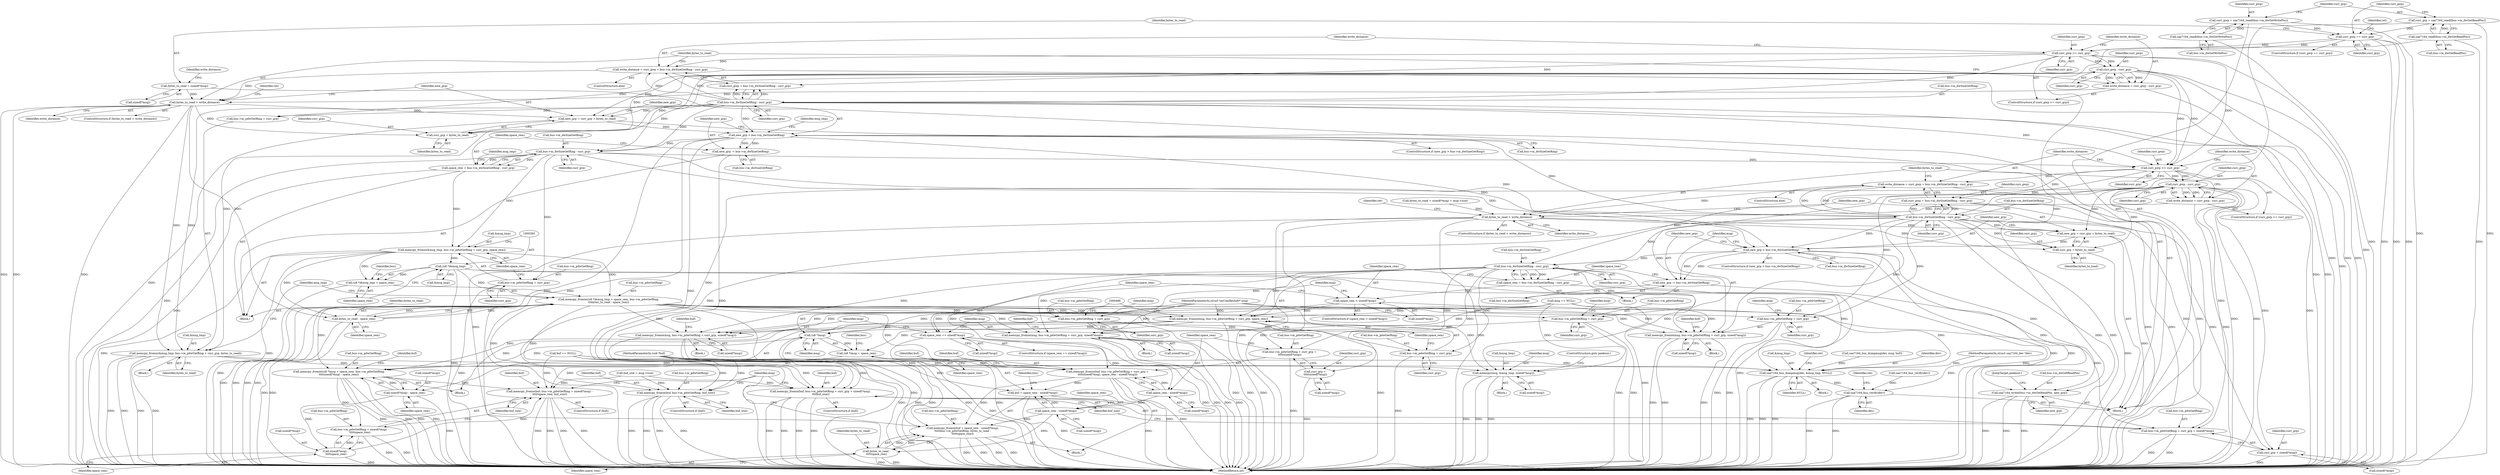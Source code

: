 digraph "0_media-tree_354dd3924a2e43806774953de536257548b5002c@API" {
"1000239" [label="(Call,bytes_to_read > write_distance)"];
"1000211" [label="(Call,bytes_to_read = sizeof(*msg))"];
"1000229" [label="(Call,write_distance = curr_gwp + bus->m_dwSizeGetRing - curr_grp)"];
"1000220" [label="(Call,curr_gwp >= curr_grp)"];
"1000203" [label="(Call,curr_gwp == curr_grp)"];
"1000190" [label="(Call,curr_gwp = saa7164_readl(bus->m_dwGetWritePos))"];
"1000192" [label="(Call,saa7164_readl(bus->m_dwGetWritePos))"];
"1000196" [label="(Call,curr_grp = saa7164_readl(bus->m_dwGetReadPos))"];
"1000198" [label="(Call,saa7164_readl(bus->m_dwGetReadPos))"];
"1000233" [label="(Call,bus->m_dwSizeGetRing - curr_grp)"];
"1000223" [label="(Call,write_distance = curr_gwp - curr_grp)"];
"1000225" [label="(Call,curr_gwp - curr_grp)"];
"1000247" [label="(Call,new_grp = curr_grp + bytes_to_read)"];
"1000253" [label="(Call,new_grp > bus->m_dwSizeGetRing)"];
"1000259" [label="(Call,new_grp -= bus->m_dwSizeGetRing)"];
"1000266" [label="(Call,bus->m_dwSizeGetRing - curr_grp)"];
"1000264" [label="(Call,space_rem = bus->m_dwSizeGetRing - curr_grp)"];
"1000271" [label="(Call,memcpy_fromio(&msg_tmp, bus->m_pdwGetRing + curr_grp, space_rem))"];
"1000280" [label="(Call,memcpy_fromio((u8 *)&msg_tmp + space_rem, bus->m_pdwGetRing,\n\t\t\tbytes_to_read - space_rem))"];
"1000475" [label="(Call,memcpy_fromio(msg, bus->m_pdwGetRing + curr_grp, space_rem))"];
"1000483" [label="(Call,memcpy_fromio((u8 *)msg + space_rem, bus->m_pdwGetRing,\n\t\t\t\tsizeof(*msg) - space_rem))"];
"1000499" [label="(Call,memcpy_fromio(buf, bus->m_pdwGetRing + sizeof(*msg) -\n \t\t\t\t\tspace_rem, buf_size))"];
"1000501" [label="(Call,bus->m_pdwGetRing + sizeof(*msg) -\n \t\t\t\t\tspace_rem)"];
"1000485" [label="(Call,(u8 *)msg)"];
"1000484" [label="(Call,(u8 *)msg + space_rem)"];
"1000492" [label="(Call,sizeof(*msg) - space_rem)"];
"1000505" [label="(Call,sizeof(*msg) -\n \t\t\t\t\tspace_rem)"];
"1000477" [label="(Call,bus->m_pdwGetRing + curr_grp)"];
"1000519" [label="(Call,memcpy_fromio(msg, bus->m_pdwGetRing + curr_grp, sizeof(*msg)))"];
"1000521" [label="(Call,bus->m_pdwGetRing + curr_grp)"];
"1000531" [label="(Call,memcpy_fromio(buf, bus->m_pdwGetRing, buf_size))"];
"1000539" [label="(Call,memcpy_fromio(msg, bus->m_pdwGetRing + curr_grp, sizeof(*msg)))"];
"1000541" [label="(Call,bus->m_pdwGetRing + curr_grp)"];
"1000552" [label="(Call,memcpy_fromio(buf, bus->m_pdwGetRing + curr_grp +\n \t\t\t\t\tsizeof(*msg), space_rem - sizeof(*msg)))"];
"1000568" [label="(Call,memcpy_fromio(buf + space_rem - sizeof(*msg),\n\t\t\t\t\tbus->m_pdwGetRing, bytes_to_read -\n\t\t\t\t\tspace_rem))"];
"1000569" [label="(Call,buf + space_rem - sizeof(*msg))"];
"1000554" [label="(Call,bus->m_pdwGetRing + curr_grp +\n \t\t\t\t\tsizeof(*msg))"];
"1000584" [label="(Call,memcpy_fromio(msg, bus->m_pdwGetRing + curr_grp, sizeof(*msg)))"];
"1000586" [label="(Call,bus->m_pdwGetRing + curr_grp)"];
"1000596" [label="(Call,memcpy_fromio(buf, bus->m_pdwGetRing + curr_grp + sizeof(*msg),\n \t\t\t\tbuf_size))"];
"1000598" [label="(Call,bus->m_pdwGetRing + curr_grp + sizeof(*msg))"];
"1000282" [label="(Call,(u8 *)&msg_tmp)"];
"1000281" [label="(Call,(u8 *)&msg_tmp + space_rem)"];
"1000337" [label="(Call,memcpy(msg, &msg_tmp, sizeof(*msg)))"];
"1000390" [label="(Call,saa7164_bus_dumpmsg(dev, &msg_tmp, NULL))"];
"1000653" [label="(Call,saa7164_bus_verify(dev))"];
"1000290" [label="(Call,bytes_to_read - space_rem)"];
"1000274" [label="(Call,bus->m_pdwGetRing + curr_grp)"];
"1000417" [label="(Call,curr_gwp >= curr_grp)"];
"1000422" [label="(Call,curr_gwp - curr_grp)"];
"1000420" [label="(Call,write_distance = curr_gwp - curr_grp)"];
"1000436" [label="(Call,bytes_to_read > write_distance)"];
"1000444" [label="(Call,new_grp = curr_grp + bytes_to_read)"];
"1000450" [label="(Call,new_grp > bus->m_dwSizeGetRing)"];
"1000456" [label="(Call,new_grp -= bus->m_dwSizeGetRing)"];
"1000638" [label="(Call,saa7164_writel(bus->m_dwGetReadPos, new_grp))"];
"1000463" [label="(Call,bus->m_dwSizeGetRing - curr_grp)"];
"1000461" [label="(Call,space_rem = bus->m_dwSizeGetRing - curr_grp)"];
"1000469" [label="(Call,space_rem < sizeof(*msg))"];
"1000513" [label="(Call,space_rem == sizeof(*msg))"];
"1000563" [label="(Call,space_rem - sizeof(*msg))"];
"1000571" [label="(Call,space_rem - sizeof(*msg))"];
"1000579" [label="(Call,bytes_to_read -\n\t\t\t\t\tspace_rem)"];
"1000558" [label="(Call,curr_grp +\n \t\t\t\t\tsizeof(*msg))"];
"1000446" [label="(Call,curr_grp + bytes_to_read)"];
"1000602" [label="(Call,curr_grp + sizeof(*msg))"];
"1000426" [label="(Call,write_distance = curr_gwp + bus->m_dwSizeGetRing - curr_grp)"];
"1000428" [label="(Call,curr_gwp + bus->m_dwSizeGetRing - curr_grp)"];
"1000430" [label="(Call,bus->m_dwSizeGetRing - curr_grp)"];
"1000249" [label="(Call,curr_grp + bytes_to_read)"];
"1000295" [label="(Call,memcpy_fromio(&msg_tmp, bus->m_pdwGetRing + curr_grp, bytes_to_read))"];
"1000441" [label="(Identifier,ret)"];
"1000219" [label="(ControlStructure,if (curr_gwp >= curr_grp))"];
"1000584" [label="(Call,memcpy_fromio(msg, bus->m_pdwGetRing + curr_grp, sizeof(*msg)))"];
"1000530" [label="(Identifier,buf)"];
"1000253" [label="(Call,new_grp > bus->m_dwSizeGetRing)"];
"1000487" [label="(Identifier,msg)"];
"1000457" [label="(Identifier,new_grp)"];
"1000481" [label="(Identifier,curr_grp)"];
"1000586" [label="(Call,bus->m_pdwGetRing + curr_grp)"];
"1000264" [label="(Call,space_rem = bus->m_dwSizeGetRing - curr_grp)"];
"1000211" [label="(Call,bytes_to_read = sizeof(*msg))"];
"1000336" [label="(Block,)"];
"1000251" [label="(Identifier,bytes_to_read)"];
"1000484" [label="(Call,(u8 *)msg + space_rem)"];
"1000520" [label="(Identifier,msg)"];
"1000581" [label="(Identifier,space_rem)"];
"1000585" [label="(Identifier,msg)"];
"1000202" [label="(ControlStructure,if (curr_gwp == curr_grp))"];
"1000597" [label="(Identifier,buf)"];
"1000339" [label="(Call,&msg_tmp)"];
"1000436" [label="(Call,bytes_to_read > write_distance)"];
"1000538" [label="(Block,)"];
"1000208" [label="(Identifier,ret)"];
"1000298" [label="(Call,bus->m_pdwGetRing + curr_grp)"];
"1000422" [label="(Call,curr_gwp - curr_grp)"];
"1000392" [label="(Call,&msg_tmp)"];
"1000533" [label="(Call,bus->m_pdwGetRing)"];
"1000418" [label="(Identifier,curr_gwp)"];
"1000224" [label="(Identifier,write_distance)"];
"1000431" [label="(Call,bus->m_dwSizeGetRing)"];
"1000435" [label="(ControlStructure,if (bytes_to_read > write_distance))"];
"1000427" [label="(Identifier,write_distance)"];
"1000514" [label="(Identifier,space_rem)"];
"1000448" [label="(Identifier,bytes_to_read)"];
"1000522" [label="(Call,bus->m_pdwGetRing)"];
"1000296" [label="(Call,&msg_tmp)"];
"1000404" [label="(Call,bytes_to_read = sizeof(*msg) + msg->size)"];
"1000270" [label="(Identifier,curr_grp)"];
"1000390" [label="(Call,saa7164_bus_dumpmsg(dev, &msg_tmp, NULL))"];
"1000469" [label="(Call,space_rem < sizeof(*msg))"];
"1000124" [label="(MethodParameterIn,struct tmComResInfo* msg)"];
"1000497" [label="(ControlStructure,if (buf))"];
"1000607" [label="(Identifier,buf_size)"];
"1000485" [label="(Call,(u8 *)msg)"];
"1000284" [label="(Call,&msg_tmp)"];
"1000458" [label="(Call,bus->m_dwSizeGetRing)"];
"1000272" [label="(Call,&msg_tmp)"];
"1000551" [label="(Block,)"];
"1000444" [label="(Call,new_grp = curr_grp + bytes_to_read)"];
"1000231" [label="(Call,curr_gwp + bus->m_dwSizeGetRing - curr_grp)"];
"1000225" [label="(Call,curr_gwp - curr_grp)"];
"1000493" [label="(Call,sizeof(*msg))"];
"1000656" [label="(Identifier,ret)"];
"1000483" [label="(Call,memcpy_fromio((u8 *)msg + space_rem, bus->m_pdwGetRing,\n\t\t\t\tsizeof(*msg) - space_rem))"];
"1000501" [label="(Call,bus->m_pdwGetRing + sizeof(*msg) -\n \t\t\t\t\tspace_rem)"];
"1000489" [label="(Call,bus->m_pdwGetRing)"];
"1000338" [label="(Identifier,msg)"];
"1000250" [label="(Identifier,curr_grp)"];
"1000179" [label="(Call,buf == NULL)"];
"1000657" [label="(MethodReturn,int)"];
"1000643" [label="(JumpTarget,peekout:)"];
"1000590" [label="(Identifier,curr_grp)"];
"1000290" [label="(Call,bytes_to_read - space_rem)"];
"1000306" [label="(Identifier,msg_tmp)"];
"1000604" [label="(Call,sizeof(*msg))"];
"1000193" [label="(Call,bus->m_dwGetWritePos)"];
"1000529" [label="(ControlStructure,if (buf))"];
"1000500" [label="(Identifier,buf)"];
"1000291" [label="(Identifier,bytes_to_read)"];
"1000297" [label="(Identifier,msg_tmp)"];
"1000559" [label="(Identifier,curr_grp)"];
"1000294" [label="(Block,)"];
"1000545" [label="(Identifier,curr_grp)"];
"1000477" [label="(Call,bus->m_pdwGetRing + curr_grp)"];
"1000212" [label="(Identifier,bytes_to_read)"];
"1000554" [label="(Call,bus->m_pdwGetRing + curr_grp +\n \t\t\t\t\tsizeof(*msg))"];
"1000451" [label="(Identifier,new_grp)"];
"1000518" [label="(Block,)"];
"1000467" [label="(Identifier,curr_grp)"];
"1000125" [label="(MethodParameterIn,void *buf)"];
"1000288" [label="(Identifier,bus)"];
"1000394" [label="(Identifier,NULL)"];
"1000515" [label="(Call,sizeof(*msg))"];
"1000568" [label="(Call,memcpy_fromio(buf + space_rem - sizeof(*msg),\n\t\t\t\t\tbus->m_pdwGetRing, bytes_to_read -\n\t\t\t\t\tspace_rem))"];
"1000450" [label="(Call,new_grp > bus->m_dwSizeGetRing)"];
"1000226" [label="(Identifier,curr_gwp)"];
"1000280" [label="(Call,memcpy_fromio((u8 *)&msg_tmp + space_rem, bus->m_pdwGetRing,\n\t\t\tbytes_to_read - space_rem))"];
"1000536" [label="(Identifier,buf_size)"];
"1000287" [label="(Call,bus->m_pdwGetRing)"];
"1000499" [label="(Call,memcpy_fromio(buf, bus->m_pdwGetRing + sizeof(*msg) -\n \t\t\t\t\tspace_rem, buf_size))"];
"1000528" [label="(Identifier,msg)"];
"1000571" [label="(Call,space_rem - sizeof(*msg))"];
"1000248" [label="(Identifier,new_grp)"];
"1000123" [label="(MethodParameterIn,struct saa7164_dev *dev)"];
"1000471" [label="(Call,sizeof(*msg))"];
"1000428" [label="(Call,curr_gwp + bus->m_dwSizeGetRing - curr_grp)"];
"1000275" [label="(Call,bus->m_pdwGetRing)"];
"1000259" [label="(Call,new_grp -= bus->m_dwSizeGetRing)"];
"1000416" [label="(ControlStructure,if (curr_gwp >= curr_grp))"];
"1000205" [label="(Identifier,curr_grp)"];
"1000513" [label="(Call,space_rem == sizeof(*msg))"];
"1000197" [label="(Identifier,curr_grp)"];
"1000476" [label="(Identifier,msg)"];
"1000445" [label="(Identifier,new_grp)"];
"1000577" [label="(Identifier,bus)"];
"1000642" [label="(Identifier,new_grp)"];
"1000464" [label="(Call,bus->m_dwSizeGetRing)"];
"1000385" [label="(Block,)"];
"1000572" [label="(Identifier,space_rem)"];
"1000217" [label="(Identifier,write_distance)"];
"1000255" [label="(Call,bus->m_dwSizeGetRing)"];
"1000267" [label="(Call,bus->m_dwSizeGetRing)"];
"1000274" [label="(Call,bus->m_pdwGetRing + curr_grp)"];
"1000271" [label="(Call,memcpy_fromio(&msg_tmp, bus->m_pdwGetRing + curr_grp, space_rem))"];
"1000594" [label="(ControlStructure,if (buf))"];
"1000426" [label="(Call,write_distance = curr_gwp + bus->m_dwSizeGetRing - curr_grp)"];
"1000552" [label="(Call,memcpy_fromio(buf, bus->m_pdwGetRing + curr_grp +\n \t\t\t\t\tsizeof(*msg), space_rem - sizeof(*msg)))"];
"1000512" [label="(ControlStructure,if (space_rem == sizeof(*msg)))"];
"1000254" [label="(Identifier,new_grp)"];
"1000463" [label="(Call,bus->m_dwSizeGetRing - curr_grp)"];
"1000526" [label="(Call,sizeof(*msg))"];
"1000468" [label="(ControlStructure,if (space_rem < sizeof(*msg)))"];
"1000519" [label="(Call,memcpy_fromio(msg, bus->m_pdwGetRing + curr_grp, sizeof(*msg)))"];
"1000295" [label="(Call,memcpy_fromio(&msg_tmp, bus->m_pdwGetRing + curr_grp, bytes_to_read))"];
"1000282" [label="(Call,(u8 *)&msg_tmp)"];
"1000598" [label="(Call,bus->m_pdwGetRing + curr_grp + sizeof(*msg))"];
"1000286" [label="(Identifier,space_rem)"];
"1000599" [label="(Call,bus->m_pdwGetRing)"];
"1000591" [label="(Call,sizeof(*msg))"];
"1000580" [label="(Identifier,bytes_to_read)"];
"1000244" [label="(Identifier,ret)"];
"1000423" [label="(Identifier,curr_gwp)"];
"1000419" [label="(Identifier,curr_grp)"];
"1000266" [label="(Call,bus->m_dwSizeGetRing - curr_grp)"];
"1000558" [label="(Call,curr_grp +\n \t\t\t\t\tsizeof(*msg))"];
"1000550" [label="(Identifier,buf)"];
"1000639" [label="(Call,bus->m_dwGetReadPos)"];
"1000420" [label="(Call,write_distance = curr_gwp - curr_grp)"];
"1000273" [label="(Identifier,msg_tmp)"];
"1000281" [label="(Call,(u8 *)&msg_tmp + space_rem)"];
"1000434" [label="(Identifier,curr_grp)"];
"1000540" [label="(Identifier,msg)"];
"1000576" [label="(Call,bus->m_pdwGetRing)"];
"1000247" [label="(Call,new_grp = curr_grp + bytes_to_read)"];
"1000240" [label="(Identifier,bytes_to_read)"];
"1000237" [label="(Identifier,curr_grp)"];
"1000303" [label="(Identifier,bytes_to_read)"];
"1000260" [label="(Identifier,new_grp)"];
"1000525" [label="(Identifier,curr_grp)"];
"1000147" [label="(Call,saa7164_bus_verify(dev))"];
"1000292" [label="(Identifier,space_rem)"];
"1000595" [label="(Identifier,buf)"];
"1000446" [label="(Call,curr_grp + bytes_to_read)"];
"1000638" [label="(Call,saa7164_writel(bus->m_dwGetReadPos, new_grp))"];
"1000252" [label="(ControlStructure,if (new_grp > bus->m_dwSizeGetRing))"];
"1000539" [label="(Call,memcpy_fromio(msg, bus->m_pdwGetRing + curr_grp, sizeof(*msg)))"];
"1000150" [label="(Call,msg == NULL)"];
"1000569" [label="(Call,buf + space_rem - sizeof(*msg))"];
"1000456" [label="(Call,new_grp -= bus->m_dwSizeGetRing)"];
"1000222" [label="(Identifier,curr_grp)"];
"1000475" [label="(Call,memcpy_fromio(msg, bus->m_pdwGetRing + curr_grp, space_rem))"];
"1000470" [label="(Identifier,space_rem)"];
"1000474" [label="(Block,)"];
"1000560" [label="(Call,sizeof(*msg))"];
"1000430" [label="(Call,bus->m_dwSizeGetRing - curr_grp)"];
"1000417" [label="(Call,curr_gwp >= curr_grp)"];
"1000191" [label="(Identifier,curr_gwp)"];
"1000227" [label="(Identifier,curr_grp)"];
"1000506" [label="(Call,sizeof(*msg))"];
"1000344" [label="(ControlStructure,goto peekout;)"];
"1000190" [label="(Call,curr_gwp = saa7164_readl(bus->m_dwGetWritePos))"];
"1000425" [label="(ControlStructure,else)"];
"1000492" [label="(Call,sizeof(*msg) - space_rem)"];
"1000127" [label="(Block,)"];
"1000204" [label="(Identifier,curr_gwp)"];
"1000610" [label="(Identifier,msg)"];
"1000654" [label="(Identifier,dev)"];
"1000396" [label="(Identifier,ret)"];
"1000452" [label="(Call,bus->m_dwSizeGetRing)"];
"1000239" [label="(Call,bytes_to_read > write_distance)"];
"1000221" [label="(Identifier,curr_gwp)"];
"1000553" [label="(Identifier,buf)"];
"1000505" [label="(Call,sizeof(*msg) -\n \t\t\t\t\tspace_rem)"];
"1000502" [label="(Call,bus->m_pdwGetRing)"];
"1000596" [label="(Call,memcpy_fromio(buf, bus->m_pdwGetRing + curr_grp + sizeof(*msg),\n \t\t\t\tbuf_size))"];
"1000424" [label="(Identifier,curr_grp)"];
"1000573" [label="(Call,sizeof(*msg))"];
"1000199" [label="(Call,bus->m_dwGetReadPos)"];
"1000341" [label="(Call,sizeof(*msg))"];
"1000386" [label="(Call,saa7164_bus_dumpmsg(dev, msg, buf))"];
"1000603" [label="(Identifier,curr_grp)"];
"1000213" [label="(Call,sizeof(*msg))"];
"1000498" [label="(Identifier,buf)"];
"1000478" [label="(Call,bus->m_pdwGetRing)"];
"1000438" [label="(Identifier,write_distance)"];
"1000482" [label="(Identifier,space_rem)"];
"1000510" [label="(Identifier,buf_size)"];
"1000265" [label="(Identifier,space_rem)"];
"1000447" [label="(Identifier,curr_grp)"];
"1000455" [label="(Block,)"];
"1000509" [label="(Identifier,space_rem)"];
"1000563" [label="(Call,space_rem - sizeof(*msg))"];
"1000531" [label="(Call,memcpy_fromio(buf, bus->m_pdwGetRing, buf_size))"];
"1000532" [label="(Identifier,buf)"];
"1000546" [label="(Call,sizeof(*msg))"];
"1000462" [label="(Identifier,space_rem)"];
"1000203" [label="(Call,curr_gwp == curr_grp)"];
"1000437" [label="(Identifier,bytes_to_read)"];
"1000258" [label="(Block,)"];
"1000488" [label="(Identifier,space_rem)"];
"1000230" [label="(Identifier,write_distance)"];
"1000461" [label="(Call,space_rem = bus->m_dwSizeGetRing - curr_grp)"];
"1000399" [label="(Call,buf_size = msg->size)"];
"1000548" [label="(Identifier,msg)"];
"1000541" [label="(Call,bus->m_pdwGetRing + curr_grp)"];
"1000583" [label="(Block,)"];
"1000653" [label="(Call,saa7164_bus_verify(dev))"];
"1000602" [label="(Call,curr_grp + sizeof(*msg))"];
"1000593" [label="(Identifier,msg)"];
"1000565" [label="(Call,sizeof(*msg))"];
"1000241" [label="(Identifier,write_distance)"];
"1000220" [label="(Call,curr_gwp >= curr_grp)"];
"1000564" [label="(Identifier,space_rem)"];
"1000521" [label="(Call,bus->m_pdwGetRing + curr_grp)"];
"1000496" [label="(Identifier,space_rem)"];
"1000542" [label="(Call,bus->m_pdwGetRing)"];
"1000570" [label="(Identifier,buf)"];
"1000587" [label="(Call,bus->m_pdwGetRing)"];
"1000198" [label="(Call,saa7164_readl(bus->m_dwGetReadPos))"];
"1000233" [label="(Call,bus->m_dwSizeGetRing - curr_grp)"];
"1000579" [label="(Call,bytes_to_read -\n\t\t\t\t\tspace_rem)"];
"1000555" [label="(Call,bus->m_pdwGetRing)"];
"1000429" [label="(Identifier,curr_gwp)"];
"1000391" [label="(Identifier,dev)"];
"1000490" [label="(Identifier,bus)"];
"1000228" [label="(ControlStructure,else)"];
"1000192" [label="(Call,saa7164_readl(bus->m_dwGetWritePos))"];
"1000196" [label="(Call,curr_grp = saa7164_readl(bus->m_dwGetReadPos))"];
"1000421" [label="(Identifier,write_distance)"];
"1000223" [label="(Call,write_distance = curr_gwp - curr_grp)"];
"1000238" [label="(ControlStructure,if (bytes_to_read > write_distance))"];
"1000261" [label="(Call,bus->m_dwSizeGetRing)"];
"1000278" [label="(Identifier,curr_grp)"];
"1000449" [label="(ControlStructure,if (new_grp > bus->m_dwSizeGetRing))"];
"1000234" [label="(Call,bus->m_dwSizeGetRing)"];
"1000279" [label="(Identifier,space_rem)"];
"1000337" [label="(Call,memcpy(msg, &msg_tmp, sizeof(*msg)))"];
"1000249" [label="(Call,curr_grp + bytes_to_read)"];
"1000229" [label="(Call,write_distance = curr_gwp + bus->m_dwSizeGetRing - curr_grp)"];
"1000239" -> "1000238"  [label="AST: "];
"1000239" -> "1000241"  [label="CFG: "];
"1000240" -> "1000239"  [label="AST: "];
"1000241" -> "1000239"  [label="AST: "];
"1000244" -> "1000239"  [label="CFG: "];
"1000248" -> "1000239"  [label="CFG: "];
"1000239" -> "1000657"  [label="DDG: "];
"1000239" -> "1000657"  [label="DDG: "];
"1000239" -> "1000657"  [label="DDG: "];
"1000211" -> "1000239"  [label="DDG: "];
"1000229" -> "1000239"  [label="DDG: "];
"1000223" -> "1000239"  [label="DDG: "];
"1000239" -> "1000247"  [label="DDG: "];
"1000239" -> "1000249"  [label="DDG: "];
"1000239" -> "1000290"  [label="DDG: "];
"1000239" -> "1000295"  [label="DDG: "];
"1000211" -> "1000127"  [label="AST: "];
"1000211" -> "1000213"  [label="CFG: "];
"1000212" -> "1000211"  [label="AST: "];
"1000213" -> "1000211"  [label="AST: "];
"1000217" -> "1000211"  [label="CFG: "];
"1000229" -> "1000228"  [label="AST: "];
"1000229" -> "1000231"  [label="CFG: "];
"1000230" -> "1000229"  [label="AST: "];
"1000231" -> "1000229"  [label="AST: "];
"1000240" -> "1000229"  [label="CFG: "];
"1000229" -> "1000657"  [label="DDG: "];
"1000220" -> "1000229"  [label="DDG: "];
"1000233" -> "1000229"  [label="DDG: "];
"1000233" -> "1000229"  [label="DDG: "];
"1000220" -> "1000219"  [label="AST: "];
"1000220" -> "1000222"  [label="CFG: "];
"1000221" -> "1000220"  [label="AST: "];
"1000222" -> "1000220"  [label="AST: "];
"1000224" -> "1000220"  [label="CFG: "];
"1000230" -> "1000220"  [label="CFG: "];
"1000220" -> "1000657"  [label="DDG: "];
"1000203" -> "1000220"  [label="DDG: "];
"1000203" -> "1000220"  [label="DDG: "];
"1000220" -> "1000225"  [label="DDG: "];
"1000220" -> "1000225"  [label="DDG: "];
"1000220" -> "1000231"  [label="DDG: "];
"1000220" -> "1000233"  [label="DDG: "];
"1000220" -> "1000417"  [label="DDG: "];
"1000203" -> "1000202"  [label="AST: "];
"1000203" -> "1000205"  [label="CFG: "];
"1000204" -> "1000203"  [label="AST: "];
"1000205" -> "1000203"  [label="AST: "];
"1000208" -> "1000203"  [label="CFG: "];
"1000212" -> "1000203"  [label="CFG: "];
"1000203" -> "1000657"  [label="DDG: "];
"1000203" -> "1000657"  [label="DDG: "];
"1000203" -> "1000657"  [label="DDG: "];
"1000190" -> "1000203"  [label="DDG: "];
"1000196" -> "1000203"  [label="DDG: "];
"1000190" -> "1000127"  [label="AST: "];
"1000190" -> "1000192"  [label="CFG: "];
"1000191" -> "1000190"  [label="AST: "];
"1000192" -> "1000190"  [label="AST: "];
"1000197" -> "1000190"  [label="CFG: "];
"1000190" -> "1000657"  [label="DDG: "];
"1000192" -> "1000190"  [label="DDG: "];
"1000192" -> "1000193"  [label="CFG: "];
"1000193" -> "1000192"  [label="AST: "];
"1000192" -> "1000657"  [label="DDG: "];
"1000196" -> "1000127"  [label="AST: "];
"1000196" -> "1000198"  [label="CFG: "];
"1000197" -> "1000196"  [label="AST: "];
"1000198" -> "1000196"  [label="AST: "];
"1000204" -> "1000196"  [label="CFG: "];
"1000196" -> "1000657"  [label="DDG: "];
"1000198" -> "1000196"  [label="DDG: "];
"1000198" -> "1000199"  [label="CFG: "];
"1000199" -> "1000198"  [label="AST: "];
"1000198" -> "1000657"  [label="DDG: "];
"1000198" -> "1000638"  [label="DDG: "];
"1000233" -> "1000231"  [label="AST: "];
"1000233" -> "1000237"  [label="CFG: "];
"1000234" -> "1000233"  [label="AST: "];
"1000237" -> "1000233"  [label="AST: "];
"1000231" -> "1000233"  [label="CFG: "];
"1000233" -> "1000657"  [label="DDG: "];
"1000233" -> "1000657"  [label="DDG: "];
"1000233" -> "1000231"  [label="DDG: "];
"1000233" -> "1000231"  [label="DDG: "];
"1000233" -> "1000247"  [label="DDG: "];
"1000233" -> "1000249"  [label="DDG: "];
"1000233" -> "1000253"  [label="DDG: "];
"1000233" -> "1000266"  [label="DDG: "];
"1000233" -> "1000295"  [label="DDG: "];
"1000233" -> "1000298"  [label="DDG: "];
"1000233" -> "1000417"  [label="DDG: "];
"1000223" -> "1000219"  [label="AST: "];
"1000223" -> "1000225"  [label="CFG: "];
"1000224" -> "1000223"  [label="AST: "];
"1000225" -> "1000223"  [label="AST: "];
"1000240" -> "1000223"  [label="CFG: "];
"1000223" -> "1000657"  [label="DDG: "];
"1000225" -> "1000223"  [label="DDG: "];
"1000225" -> "1000223"  [label="DDG: "];
"1000225" -> "1000227"  [label="CFG: "];
"1000226" -> "1000225"  [label="AST: "];
"1000227" -> "1000225"  [label="AST: "];
"1000225" -> "1000657"  [label="DDG: "];
"1000225" -> "1000657"  [label="DDG: "];
"1000225" -> "1000247"  [label="DDG: "];
"1000225" -> "1000249"  [label="DDG: "];
"1000225" -> "1000266"  [label="DDG: "];
"1000225" -> "1000295"  [label="DDG: "];
"1000225" -> "1000298"  [label="DDG: "];
"1000225" -> "1000417"  [label="DDG: "];
"1000225" -> "1000417"  [label="DDG: "];
"1000247" -> "1000127"  [label="AST: "];
"1000247" -> "1000249"  [label="CFG: "];
"1000248" -> "1000247"  [label="AST: "];
"1000249" -> "1000247"  [label="AST: "];
"1000254" -> "1000247"  [label="CFG: "];
"1000247" -> "1000657"  [label="DDG: "];
"1000247" -> "1000253"  [label="DDG: "];
"1000253" -> "1000252"  [label="AST: "];
"1000253" -> "1000255"  [label="CFG: "];
"1000254" -> "1000253"  [label="AST: "];
"1000255" -> "1000253"  [label="AST: "];
"1000260" -> "1000253"  [label="CFG: "];
"1000297" -> "1000253"  [label="CFG: "];
"1000253" -> "1000657"  [label="DDG: "];
"1000253" -> "1000657"  [label="DDG: "];
"1000253" -> "1000657"  [label="DDG: "];
"1000253" -> "1000259"  [label="DDG: "];
"1000253" -> "1000259"  [label="DDG: "];
"1000253" -> "1000266"  [label="DDG: "];
"1000253" -> "1000430"  [label="DDG: "];
"1000253" -> "1000450"  [label="DDG: "];
"1000259" -> "1000258"  [label="AST: "];
"1000259" -> "1000261"  [label="CFG: "];
"1000260" -> "1000259"  [label="AST: "];
"1000261" -> "1000259"  [label="AST: "];
"1000265" -> "1000259"  [label="CFG: "];
"1000259" -> "1000657"  [label="DDG: "];
"1000266" -> "1000264"  [label="AST: "];
"1000266" -> "1000270"  [label="CFG: "];
"1000267" -> "1000266"  [label="AST: "];
"1000270" -> "1000266"  [label="AST: "];
"1000264" -> "1000266"  [label="CFG: "];
"1000266" -> "1000657"  [label="DDG: "];
"1000266" -> "1000264"  [label="DDG: "];
"1000266" -> "1000264"  [label="DDG: "];
"1000266" -> "1000271"  [label="DDG: "];
"1000266" -> "1000274"  [label="DDG: "];
"1000266" -> "1000417"  [label="DDG: "];
"1000266" -> "1000430"  [label="DDG: "];
"1000266" -> "1000450"  [label="DDG: "];
"1000264" -> "1000258"  [label="AST: "];
"1000265" -> "1000264"  [label="AST: "];
"1000273" -> "1000264"  [label="CFG: "];
"1000264" -> "1000657"  [label="DDG: "];
"1000264" -> "1000271"  [label="DDG: "];
"1000271" -> "1000258"  [label="AST: "];
"1000271" -> "1000279"  [label="CFG: "];
"1000272" -> "1000271"  [label="AST: "];
"1000274" -> "1000271"  [label="AST: "];
"1000279" -> "1000271"  [label="AST: "];
"1000283" -> "1000271"  [label="CFG: "];
"1000271" -> "1000657"  [label="DDG: "];
"1000271" -> "1000657"  [label="DDG: "];
"1000271" -> "1000280"  [label="DDG: "];
"1000271" -> "1000282"  [label="DDG: "];
"1000271" -> "1000281"  [label="DDG: "];
"1000271" -> "1000290"  [label="DDG: "];
"1000280" -> "1000258"  [label="AST: "];
"1000280" -> "1000290"  [label="CFG: "];
"1000281" -> "1000280"  [label="AST: "];
"1000287" -> "1000280"  [label="AST: "];
"1000290" -> "1000280"  [label="AST: "];
"1000306" -> "1000280"  [label="CFG: "];
"1000280" -> "1000657"  [label="DDG: "];
"1000280" -> "1000657"  [label="DDG: "];
"1000280" -> "1000657"  [label="DDG: "];
"1000280" -> "1000657"  [label="DDG: "];
"1000282" -> "1000280"  [label="DDG: "];
"1000290" -> "1000280"  [label="DDG: "];
"1000290" -> "1000280"  [label="DDG: "];
"1000280" -> "1000475"  [label="DDG: "];
"1000280" -> "1000477"  [label="DDG: "];
"1000280" -> "1000483"  [label="DDG: "];
"1000280" -> "1000519"  [label="DDG: "];
"1000280" -> "1000521"  [label="DDG: "];
"1000280" -> "1000531"  [label="DDG: "];
"1000280" -> "1000539"  [label="DDG: "];
"1000280" -> "1000541"  [label="DDG: "];
"1000280" -> "1000552"  [label="DDG: "];
"1000280" -> "1000554"  [label="DDG: "];
"1000280" -> "1000568"  [label="DDG: "];
"1000280" -> "1000584"  [label="DDG: "];
"1000280" -> "1000586"  [label="DDG: "];
"1000280" -> "1000596"  [label="DDG: "];
"1000280" -> "1000598"  [label="DDG: "];
"1000475" -> "1000474"  [label="AST: "];
"1000475" -> "1000482"  [label="CFG: "];
"1000476" -> "1000475"  [label="AST: "];
"1000477" -> "1000475"  [label="AST: "];
"1000482" -> "1000475"  [label="AST: "];
"1000486" -> "1000475"  [label="CFG: "];
"1000475" -> "1000657"  [label="DDG: "];
"1000475" -> "1000657"  [label="DDG: "];
"1000150" -> "1000475"  [label="DDG: "];
"1000124" -> "1000475"  [label="DDG: "];
"1000463" -> "1000475"  [label="DDG: "];
"1000469" -> "1000475"  [label="DDG: "];
"1000475" -> "1000483"  [label="DDG: "];
"1000475" -> "1000485"  [label="DDG: "];
"1000475" -> "1000484"  [label="DDG: "];
"1000475" -> "1000492"  [label="DDG: "];
"1000483" -> "1000474"  [label="AST: "];
"1000483" -> "1000492"  [label="CFG: "];
"1000484" -> "1000483"  [label="AST: "];
"1000489" -> "1000483"  [label="AST: "];
"1000492" -> "1000483"  [label="AST: "];
"1000498" -> "1000483"  [label="CFG: "];
"1000483" -> "1000657"  [label="DDG: "];
"1000483" -> "1000657"  [label="DDG: "];
"1000483" -> "1000657"  [label="DDG: "];
"1000483" -> "1000657"  [label="DDG: "];
"1000485" -> "1000483"  [label="DDG: "];
"1000492" -> "1000483"  [label="DDG: "];
"1000483" -> "1000499"  [label="DDG: "];
"1000483" -> "1000501"  [label="DDG: "];
"1000499" -> "1000497"  [label="AST: "];
"1000499" -> "1000510"  [label="CFG: "];
"1000500" -> "1000499"  [label="AST: "];
"1000501" -> "1000499"  [label="AST: "];
"1000510" -> "1000499"  [label="AST: "];
"1000610" -> "1000499"  [label="CFG: "];
"1000499" -> "1000657"  [label="DDG: "];
"1000499" -> "1000657"  [label="DDG: "];
"1000499" -> "1000657"  [label="DDG: "];
"1000499" -> "1000657"  [label="DDG: "];
"1000179" -> "1000499"  [label="DDG: "];
"1000125" -> "1000499"  [label="DDG: "];
"1000505" -> "1000499"  [label="DDG: "];
"1000399" -> "1000499"  [label="DDG: "];
"1000501" -> "1000505"  [label="CFG: "];
"1000502" -> "1000501"  [label="AST: "];
"1000505" -> "1000501"  [label="AST: "];
"1000510" -> "1000501"  [label="CFG: "];
"1000501" -> "1000657"  [label="DDG: "];
"1000501" -> "1000657"  [label="DDG: "];
"1000505" -> "1000501"  [label="DDG: "];
"1000485" -> "1000484"  [label="AST: "];
"1000485" -> "1000487"  [label="CFG: "];
"1000486" -> "1000485"  [label="AST: "];
"1000487" -> "1000485"  [label="AST: "];
"1000488" -> "1000485"  [label="CFG: "];
"1000485" -> "1000657"  [label="DDG: "];
"1000485" -> "1000484"  [label="DDG: "];
"1000124" -> "1000485"  [label="DDG: "];
"1000484" -> "1000488"  [label="CFG: "];
"1000488" -> "1000484"  [label="AST: "];
"1000490" -> "1000484"  [label="CFG: "];
"1000484" -> "1000657"  [label="DDG: "];
"1000492" -> "1000496"  [label="CFG: "];
"1000493" -> "1000492"  [label="AST: "];
"1000496" -> "1000492"  [label="AST: "];
"1000492" -> "1000657"  [label="DDG: "];
"1000492" -> "1000505"  [label="DDG: "];
"1000505" -> "1000509"  [label="CFG: "];
"1000506" -> "1000505"  [label="AST: "];
"1000509" -> "1000505"  [label="AST: "];
"1000505" -> "1000657"  [label="DDG: "];
"1000477" -> "1000481"  [label="CFG: "];
"1000478" -> "1000477"  [label="AST: "];
"1000481" -> "1000477"  [label="AST: "];
"1000482" -> "1000477"  [label="CFG: "];
"1000477" -> "1000657"  [label="DDG: "];
"1000463" -> "1000477"  [label="DDG: "];
"1000519" -> "1000518"  [label="AST: "];
"1000519" -> "1000526"  [label="CFG: "];
"1000520" -> "1000519"  [label="AST: "];
"1000521" -> "1000519"  [label="AST: "];
"1000526" -> "1000519"  [label="AST: "];
"1000530" -> "1000519"  [label="CFG: "];
"1000519" -> "1000657"  [label="DDG: "];
"1000519" -> "1000657"  [label="DDG: "];
"1000519" -> "1000657"  [label="DDG: "];
"1000150" -> "1000519"  [label="DDG: "];
"1000124" -> "1000519"  [label="DDG: "];
"1000463" -> "1000519"  [label="DDG: "];
"1000521" -> "1000525"  [label="CFG: "];
"1000522" -> "1000521"  [label="AST: "];
"1000525" -> "1000521"  [label="AST: "];
"1000528" -> "1000521"  [label="CFG: "];
"1000521" -> "1000657"  [label="DDG: "];
"1000521" -> "1000657"  [label="DDG: "];
"1000463" -> "1000521"  [label="DDG: "];
"1000531" -> "1000529"  [label="AST: "];
"1000531" -> "1000536"  [label="CFG: "];
"1000532" -> "1000531"  [label="AST: "];
"1000533" -> "1000531"  [label="AST: "];
"1000536" -> "1000531"  [label="AST: "];
"1000610" -> "1000531"  [label="CFG: "];
"1000531" -> "1000657"  [label="DDG: "];
"1000531" -> "1000657"  [label="DDG: "];
"1000531" -> "1000657"  [label="DDG: "];
"1000531" -> "1000657"  [label="DDG: "];
"1000179" -> "1000531"  [label="DDG: "];
"1000125" -> "1000531"  [label="DDG: "];
"1000399" -> "1000531"  [label="DDG: "];
"1000539" -> "1000538"  [label="AST: "];
"1000539" -> "1000546"  [label="CFG: "];
"1000540" -> "1000539"  [label="AST: "];
"1000541" -> "1000539"  [label="AST: "];
"1000546" -> "1000539"  [label="AST: "];
"1000550" -> "1000539"  [label="CFG: "];
"1000539" -> "1000657"  [label="DDG: "];
"1000539" -> "1000657"  [label="DDG: "];
"1000539" -> "1000657"  [label="DDG: "];
"1000150" -> "1000539"  [label="DDG: "];
"1000124" -> "1000539"  [label="DDG: "];
"1000463" -> "1000539"  [label="DDG: "];
"1000541" -> "1000545"  [label="CFG: "];
"1000542" -> "1000541"  [label="AST: "];
"1000545" -> "1000541"  [label="AST: "];
"1000548" -> "1000541"  [label="CFG: "];
"1000541" -> "1000657"  [label="DDG: "];
"1000541" -> "1000657"  [label="DDG: "];
"1000463" -> "1000541"  [label="DDG: "];
"1000552" -> "1000551"  [label="AST: "];
"1000552" -> "1000563"  [label="CFG: "];
"1000553" -> "1000552"  [label="AST: "];
"1000554" -> "1000552"  [label="AST: "];
"1000563" -> "1000552"  [label="AST: "];
"1000570" -> "1000552"  [label="CFG: "];
"1000552" -> "1000657"  [label="DDG: "];
"1000552" -> "1000657"  [label="DDG: "];
"1000179" -> "1000552"  [label="DDG: "];
"1000125" -> "1000552"  [label="DDG: "];
"1000463" -> "1000552"  [label="DDG: "];
"1000563" -> "1000552"  [label="DDG: "];
"1000552" -> "1000568"  [label="DDG: "];
"1000552" -> "1000569"  [label="DDG: "];
"1000568" -> "1000551"  [label="AST: "];
"1000568" -> "1000579"  [label="CFG: "];
"1000569" -> "1000568"  [label="AST: "];
"1000576" -> "1000568"  [label="AST: "];
"1000579" -> "1000568"  [label="AST: "];
"1000610" -> "1000568"  [label="CFG: "];
"1000568" -> "1000657"  [label="DDG: "];
"1000568" -> "1000657"  [label="DDG: "];
"1000568" -> "1000657"  [label="DDG: "];
"1000568" -> "1000657"  [label="DDG: "];
"1000125" -> "1000568"  [label="DDG: "];
"1000571" -> "1000568"  [label="DDG: "];
"1000579" -> "1000568"  [label="DDG: "];
"1000579" -> "1000568"  [label="DDG: "];
"1000569" -> "1000571"  [label="CFG: "];
"1000570" -> "1000569"  [label="AST: "];
"1000571" -> "1000569"  [label="AST: "];
"1000577" -> "1000569"  [label="CFG: "];
"1000569" -> "1000657"  [label="DDG: "];
"1000569" -> "1000657"  [label="DDG: "];
"1000125" -> "1000569"  [label="DDG: "];
"1000571" -> "1000569"  [label="DDG: "];
"1000554" -> "1000558"  [label="CFG: "];
"1000555" -> "1000554"  [label="AST: "];
"1000558" -> "1000554"  [label="AST: "];
"1000564" -> "1000554"  [label="CFG: "];
"1000554" -> "1000657"  [label="DDG: "];
"1000463" -> "1000554"  [label="DDG: "];
"1000584" -> "1000583"  [label="AST: "];
"1000584" -> "1000591"  [label="CFG: "];
"1000585" -> "1000584"  [label="AST: "];
"1000586" -> "1000584"  [label="AST: "];
"1000591" -> "1000584"  [label="AST: "];
"1000595" -> "1000584"  [label="CFG: "];
"1000584" -> "1000657"  [label="DDG: "];
"1000584" -> "1000657"  [label="DDG: "];
"1000584" -> "1000657"  [label="DDG: "];
"1000150" -> "1000584"  [label="DDG: "];
"1000124" -> "1000584"  [label="DDG: "];
"1000430" -> "1000584"  [label="DDG: "];
"1000422" -> "1000584"  [label="DDG: "];
"1000586" -> "1000590"  [label="CFG: "];
"1000587" -> "1000586"  [label="AST: "];
"1000590" -> "1000586"  [label="AST: "];
"1000593" -> "1000586"  [label="CFG: "];
"1000586" -> "1000657"  [label="DDG: "];
"1000586" -> "1000657"  [label="DDG: "];
"1000430" -> "1000586"  [label="DDG: "];
"1000422" -> "1000586"  [label="DDG: "];
"1000596" -> "1000594"  [label="AST: "];
"1000596" -> "1000607"  [label="CFG: "];
"1000597" -> "1000596"  [label="AST: "];
"1000598" -> "1000596"  [label="AST: "];
"1000607" -> "1000596"  [label="AST: "];
"1000610" -> "1000596"  [label="CFG: "];
"1000596" -> "1000657"  [label="DDG: "];
"1000596" -> "1000657"  [label="DDG: "];
"1000596" -> "1000657"  [label="DDG: "];
"1000596" -> "1000657"  [label="DDG: "];
"1000179" -> "1000596"  [label="DDG: "];
"1000125" -> "1000596"  [label="DDG: "];
"1000430" -> "1000596"  [label="DDG: "];
"1000422" -> "1000596"  [label="DDG: "];
"1000399" -> "1000596"  [label="DDG: "];
"1000598" -> "1000602"  [label="CFG: "];
"1000599" -> "1000598"  [label="AST: "];
"1000602" -> "1000598"  [label="AST: "];
"1000607" -> "1000598"  [label="CFG: "];
"1000598" -> "1000657"  [label="DDG: "];
"1000598" -> "1000657"  [label="DDG: "];
"1000430" -> "1000598"  [label="DDG: "];
"1000422" -> "1000598"  [label="DDG: "];
"1000282" -> "1000281"  [label="AST: "];
"1000282" -> "1000284"  [label="CFG: "];
"1000283" -> "1000282"  [label="AST: "];
"1000284" -> "1000282"  [label="AST: "];
"1000286" -> "1000282"  [label="CFG: "];
"1000282" -> "1000657"  [label="DDG: "];
"1000282" -> "1000281"  [label="DDG: "];
"1000282" -> "1000337"  [label="DDG: "];
"1000282" -> "1000390"  [label="DDG: "];
"1000281" -> "1000286"  [label="CFG: "];
"1000286" -> "1000281"  [label="AST: "];
"1000288" -> "1000281"  [label="CFG: "];
"1000281" -> "1000657"  [label="DDG: "];
"1000337" -> "1000336"  [label="AST: "];
"1000337" -> "1000341"  [label="CFG: "];
"1000338" -> "1000337"  [label="AST: "];
"1000339" -> "1000337"  [label="AST: "];
"1000341" -> "1000337"  [label="AST: "];
"1000344" -> "1000337"  [label="CFG: "];
"1000337" -> "1000657"  [label="DDG: "];
"1000337" -> "1000657"  [label="DDG: "];
"1000337" -> "1000657"  [label="DDG: "];
"1000150" -> "1000337"  [label="DDG: "];
"1000124" -> "1000337"  [label="DDG: "];
"1000295" -> "1000337"  [label="DDG: "];
"1000390" -> "1000385"  [label="AST: "];
"1000390" -> "1000394"  [label="CFG: "];
"1000391" -> "1000390"  [label="AST: "];
"1000392" -> "1000390"  [label="AST: "];
"1000394" -> "1000390"  [label="AST: "];
"1000396" -> "1000390"  [label="CFG: "];
"1000390" -> "1000657"  [label="DDG: "];
"1000390" -> "1000657"  [label="DDG: "];
"1000390" -> "1000657"  [label="DDG: "];
"1000386" -> "1000390"  [label="DDG: "];
"1000123" -> "1000390"  [label="DDG: "];
"1000295" -> "1000390"  [label="DDG: "];
"1000150" -> "1000390"  [label="DDG: "];
"1000179" -> "1000390"  [label="DDG: "];
"1000390" -> "1000653"  [label="DDG: "];
"1000653" -> "1000127"  [label="AST: "];
"1000653" -> "1000654"  [label="CFG: "];
"1000654" -> "1000653"  [label="AST: "];
"1000656" -> "1000653"  [label="CFG: "];
"1000653" -> "1000657"  [label="DDG: "];
"1000653" -> "1000657"  [label="DDG: "];
"1000147" -> "1000653"  [label="DDG: "];
"1000123" -> "1000653"  [label="DDG: "];
"1000290" -> "1000292"  [label="CFG: "];
"1000291" -> "1000290"  [label="AST: "];
"1000292" -> "1000290"  [label="AST: "];
"1000290" -> "1000657"  [label="DDG: "];
"1000290" -> "1000657"  [label="DDG: "];
"1000274" -> "1000278"  [label="CFG: "];
"1000275" -> "1000274"  [label="AST: "];
"1000278" -> "1000274"  [label="AST: "];
"1000279" -> "1000274"  [label="CFG: "];
"1000274" -> "1000657"  [label="DDG: "];
"1000417" -> "1000416"  [label="AST: "];
"1000417" -> "1000419"  [label="CFG: "];
"1000418" -> "1000417"  [label="AST: "];
"1000419" -> "1000417"  [label="AST: "];
"1000421" -> "1000417"  [label="CFG: "];
"1000427" -> "1000417"  [label="CFG: "];
"1000417" -> "1000657"  [label="DDG: "];
"1000417" -> "1000422"  [label="DDG: "];
"1000417" -> "1000422"  [label="DDG: "];
"1000417" -> "1000426"  [label="DDG: "];
"1000417" -> "1000428"  [label="DDG: "];
"1000417" -> "1000430"  [label="DDG: "];
"1000422" -> "1000420"  [label="AST: "];
"1000422" -> "1000424"  [label="CFG: "];
"1000423" -> "1000422"  [label="AST: "];
"1000424" -> "1000422"  [label="AST: "];
"1000420" -> "1000422"  [label="CFG: "];
"1000422" -> "1000657"  [label="DDG: "];
"1000422" -> "1000657"  [label="DDG: "];
"1000422" -> "1000420"  [label="DDG: "];
"1000422" -> "1000420"  [label="DDG: "];
"1000422" -> "1000444"  [label="DDG: "];
"1000422" -> "1000446"  [label="DDG: "];
"1000422" -> "1000463"  [label="DDG: "];
"1000422" -> "1000602"  [label="DDG: "];
"1000420" -> "1000416"  [label="AST: "];
"1000421" -> "1000420"  [label="AST: "];
"1000437" -> "1000420"  [label="CFG: "];
"1000420" -> "1000657"  [label="DDG: "];
"1000420" -> "1000436"  [label="DDG: "];
"1000436" -> "1000435"  [label="AST: "];
"1000436" -> "1000438"  [label="CFG: "];
"1000437" -> "1000436"  [label="AST: "];
"1000438" -> "1000436"  [label="AST: "];
"1000441" -> "1000436"  [label="CFG: "];
"1000445" -> "1000436"  [label="CFG: "];
"1000436" -> "1000657"  [label="DDG: "];
"1000436" -> "1000657"  [label="DDG: "];
"1000436" -> "1000657"  [label="DDG: "];
"1000404" -> "1000436"  [label="DDG: "];
"1000426" -> "1000436"  [label="DDG: "];
"1000436" -> "1000444"  [label="DDG: "];
"1000436" -> "1000446"  [label="DDG: "];
"1000436" -> "1000579"  [label="DDG: "];
"1000444" -> "1000127"  [label="AST: "];
"1000444" -> "1000446"  [label="CFG: "];
"1000445" -> "1000444"  [label="AST: "];
"1000446" -> "1000444"  [label="AST: "];
"1000451" -> "1000444"  [label="CFG: "];
"1000444" -> "1000657"  [label="DDG: "];
"1000430" -> "1000444"  [label="DDG: "];
"1000444" -> "1000450"  [label="DDG: "];
"1000450" -> "1000449"  [label="AST: "];
"1000450" -> "1000452"  [label="CFG: "];
"1000451" -> "1000450"  [label="AST: "];
"1000452" -> "1000450"  [label="AST: "];
"1000457" -> "1000450"  [label="CFG: "];
"1000585" -> "1000450"  [label="CFG: "];
"1000450" -> "1000657"  [label="DDG: "];
"1000450" -> "1000657"  [label="DDG: "];
"1000430" -> "1000450"  [label="DDG: "];
"1000450" -> "1000456"  [label="DDG: "];
"1000450" -> "1000456"  [label="DDG: "];
"1000450" -> "1000463"  [label="DDG: "];
"1000450" -> "1000638"  [label="DDG: "];
"1000456" -> "1000455"  [label="AST: "];
"1000456" -> "1000458"  [label="CFG: "];
"1000457" -> "1000456"  [label="AST: "];
"1000458" -> "1000456"  [label="AST: "];
"1000462" -> "1000456"  [label="CFG: "];
"1000456" -> "1000638"  [label="DDG: "];
"1000638" -> "1000127"  [label="AST: "];
"1000638" -> "1000642"  [label="CFG: "];
"1000639" -> "1000638"  [label="AST: "];
"1000642" -> "1000638"  [label="AST: "];
"1000643" -> "1000638"  [label="CFG: "];
"1000638" -> "1000657"  [label="DDG: "];
"1000638" -> "1000657"  [label="DDG: "];
"1000638" -> "1000657"  [label="DDG: "];
"1000463" -> "1000461"  [label="AST: "];
"1000463" -> "1000467"  [label="CFG: "];
"1000464" -> "1000463"  [label="AST: "];
"1000467" -> "1000463"  [label="AST: "];
"1000461" -> "1000463"  [label="CFG: "];
"1000463" -> "1000657"  [label="DDG: "];
"1000463" -> "1000461"  [label="DDG: "];
"1000463" -> "1000461"  [label="DDG: "];
"1000430" -> "1000463"  [label="DDG: "];
"1000463" -> "1000558"  [label="DDG: "];
"1000461" -> "1000455"  [label="AST: "];
"1000462" -> "1000461"  [label="AST: "];
"1000470" -> "1000461"  [label="CFG: "];
"1000461" -> "1000657"  [label="DDG: "];
"1000461" -> "1000469"  [label="DDG: "];
"1000469" -> "1000468"  [label="AST: "];
"1000469" -> "1000471"  [label="CFG: "];
"1000470" -> "1000469"  [label="AST: "];
"1000471" -> "1000469"  [label="AST: "];
"1000476" -> "1000469"  [label="CFG: "];
"1000514" -> "1000469"  [label="CFG: "];
"1000469" -> "1000657"  [label="DDG: "];
"1000469" -> "1000513"  [label="DDG: "];
"1000513" -> "1000512"  [label="AST: "];
"1000513" -> "1000515"  [label="CFG: "];
"1000514" -> "1000513"  [label="AST: "];
"1000515" -> "1000513"  [label="AST: "];
"1000520" -> "1000513"  [label="CFG: "];
"1000540" -> "1000513"  [label="CFG: "];
"1000513" -> "1000657"  [label="DDG: "];
"1000513" -> "1000657"  [label="DDG: "];
"1000513" -> "1000563"  [label="DDG: "];
"1000563" -> "1000565"  [label="CFG: "];
"1000564" -> "1000563"  [label="AST: "];
"1000565" -> "1000563"  [label="AST: "];
"1000563" -> "1000571"  [label="DDG: "];
"1000571" -> "1000573"  [label="CFG: "];
"1000572" -> "1000571"  [label="AST: "];
"1000573" -> "1000571"  [label="AST: "];
"1000571" -> "1000579"  [label="DDG: "];
"1000579" -> "1000581"  [label="CFG: "];
"1000580" -> "1000579"  [label="AST: "];
"1000581" -> "1000579"  [label="AST: "];
"1000579" -> "1000657"  [label="DDG: "];
"1000579" -> "1000657"  [label="DDG: "];
"1000558" -> "1000560"  [label="CFG: "];
"1000559" -> "1000558"  [label="AST: "];
"1000560" -> "1000558"  [label="AST: "];
"1000558" -> "1000657"  [label="DDG: "];
"1000446" -> "1000448"  [label="CFG: "];
"1000447" -> "1000446"  [label="AST: "];
"1000448" -> "1000446"  [label="AST: "];
"1000446" -> "1000657"  [label="DDG: "];
"1000430" -> "1000446"  [label="DDG: "];
"1000602" -> "1000604"  [label="CFG: "];
"1000603" -> "1000602"  [label="AST: "];
"1000604" -> "1000602"  [label="AST: "];
"1000602" -> "1000657"  [label="DDG: "];
"1000430" -> "1000602"  [label="DDG: "];
"1000426" -> "1000425"  [label="AST: "];
"1000426" -> "1000428"  [label="CFG: "];
"1000427" -> "1000426"  [label="AST: "];
"1000428" -> "1000426"  [label="AST: "];
"1000437" -> "1000426"  [label="CFG: "];
"1000426" -> "1000657"  [label="DDG: "];
"1000430" -> "1000426"  [label="DDG: "];
"1000430" -> "1000426"  [label="DDG: "];
"1000428" -> "1000430"  [label="CFG: "];
"1000429" -> "1000428"  [label="AST: "];
"1000430" -> "1000428"  [label="AST: "];
"1000428" -> "1000657"  [label="DDG: "];
"1000428" -> "1000657"  [label="DDG: "];
"1000430" -> "1000428"  [label="DDG: "];
"1000430" -> "1000428"  [label="DDG: "];
"1000430" -> "1000434"  [label="CFG: "];
"1000431" -> "1000430"  [label="AST: "];
"1000434" -> "1000430"  [label="AST: "];
"1000430" -> "1000657"  [label="DDG: "];
"1000430" -> "1000657"  [label="DDG: "];
"1000249" -> "1000251"  [label="CFG: "];
"1000250" -> "1000249"  [label="AST: "];
"1000251" -> "1000249"  [label="AST: "];
"1000295" -> "1000294"  [label="AST: "];
"1000295" -> "1000303"  [label="CFG: "];
"1000296" -> "1000295"  [label="AST: "];
"1000298" -> "1000295"  [label="AST: "];
"1000303" -> "1000295"  [label="AST: "];
"1000306" -> "1000295"  [label="CFG: "];
"1000295" -> "1000657"  [label="DDG: "];
"1000295" -> "1000657"  [label="DDG: "];
"1000295" -> "1000657"  [label="DDG: "];
"1000295" -> "1000657"  [label="DDG: "];
}
